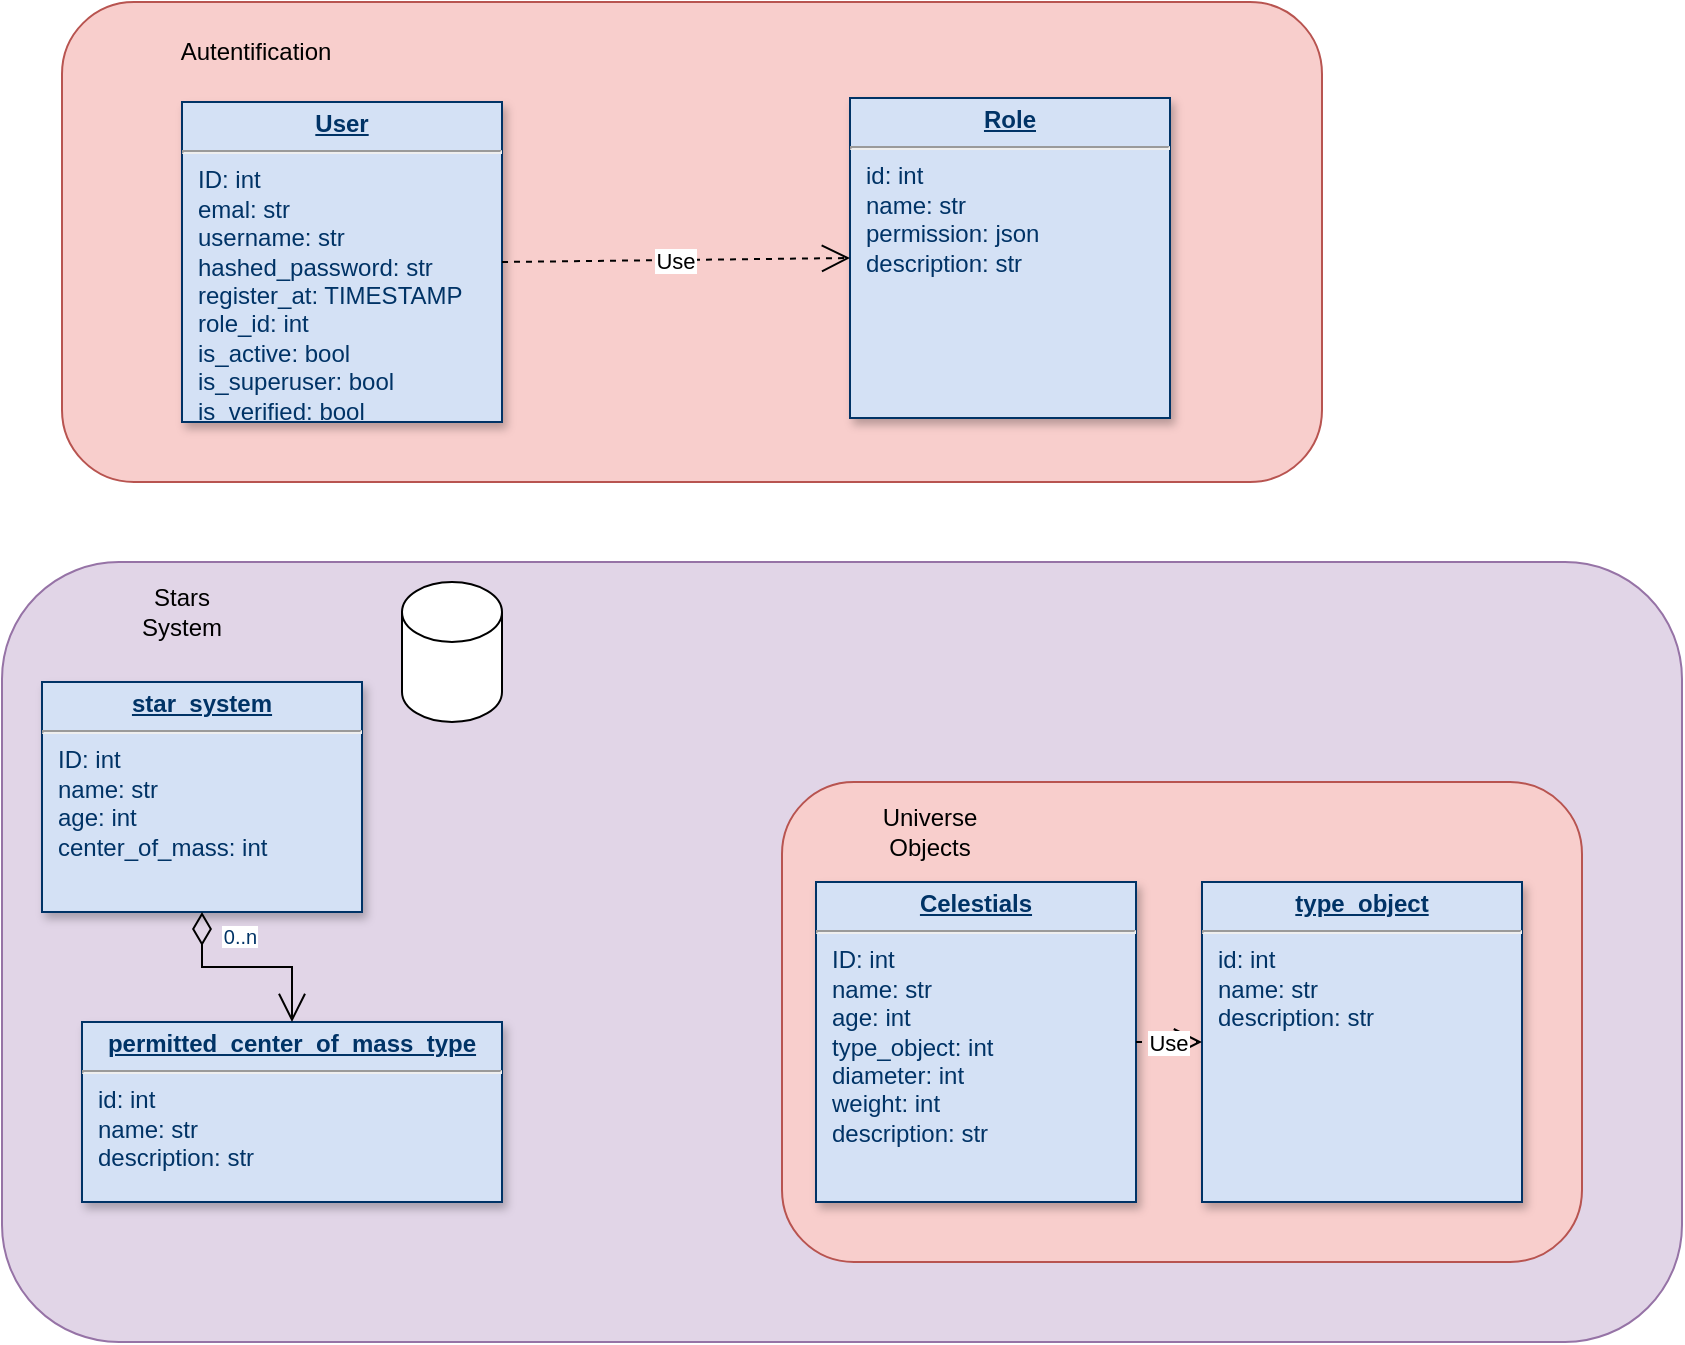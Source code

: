 <mxfile version="21.6.6" type="google">
  <diagram name="Page-1" id="efa7a0a1-bf9b-a30e-e6df-94a7791c09e9">
    <mxGraphModel grid="1" page="1" gridSize="10" guides="1" tooltips="1" connect="1" arrows="1" fold="1" pageScale="1" pageWidth="826" pageHeight="1169" background="none" math="0" shadow="0">
      <root>
        <mxCell id="0" />
        <mxCell id="1" parent="0" />
        <mxCell id="FP6VlUWKxmaWwbaX6bel-142" value="" style="rounded=1;whiteSpace=wrap;html=1;fillColor=#e1d5e7;strokeColor=#9673a6;" vertex="1" parent="1">
          <mxGeometry x="10" y="320" width="840" height="390" as="geometry" />
        </mxCell>
        <mxCell id="FP6VlUWKxmaWwbaX6bel-130" value="" style="rounded=1;whiteSpace=wrap;html=1;fillColor=#f8cecc;strokeColor=#b85450;" vertex="1" parent="1">
          <mxGeometry x="40" y="40" width="630" height="240" as="geometry" />
        </mxCell>
        <mxCell id="FP6VlUWKxmaWwbaX6bel-114" value="&lt;p style=&quot;margin: 0px; margin-top: 4px; text-align: center; text-decoration: underline;&quot;&gt;&lt;strong&gt;User&lt;br&gt;&lt;/strong&gt;&lt;/p&gt;&lt;hr&gt;&lt;p style=&quot;margin: 0px; margin-left: 8px;&quot;&gt;ID: int&lt;br&gt;&lt;/p&gt;&lt;p style=&quot;margin: 0px; margin-left: 8px;&quot;&gt;emal: str&lt;/p&gt;&lt;p style=&quot;margin: 0px; margin-left: 8px;&quot;&gt;username: str&lt;br&gt;&lt;/p&gt;&lt;p style=&quot;margin: 0px; margin-left: 8px;&quot;&gt;hashed_password: str&lt;/p&gt;&lt;p style=&quot;margin: 0px; margin-left: 8px;&quot;&gt;register_at: TIMESTAMP&lt;/p&gt;&lt;p style=&quot;margin: 0px; margin-left: 8px;&quot;&gt;role_id: int&lt;/p&gt;&lt;p style=&quot;margin: 0px; margin-left: 8px;&quot;&gt;is_active: bool&lt;/p&gt;&lt;p style=&quot;margin: 0px; margin-left: 8px;&quot;&gt;is_superuser: bool&lt;/p&gt;&lt;p style=&quot;margin: 0px; margin-left: 8px;&quot;&gt;is_verified: bool&lt;/p&gt;" style="verticalAlign=top;align=left;overflow=fill;fontSize=12;fontFamily=Helvetica;html=1;strokeColor=#003366;shadow=1;fillColor=#D4E1F5;fontColor=#003366" vertex="1" parent="1">
          <mxGeometry x="100.0" y="90.0" width="160" height="160" as="geometry" />
        </mxCell>
        <mxCell id="FP6VlUWKxmaWwbaX6bel-115" value="&lt;p style=&quot;margin: 0px; margin-top: 4px; text-align: center; text-decoration: underline;&quot;&gt;&lt;strong&gt;Role&lt;br&gt;&lt;/strong&gt;&lt;/p&gt;&lt;hr&gt;&lt;p style=&quot;margin: 0px; margin-left: 8px;&quot;&gt;id: int&lt;br&gt;&lt;/p&gt;&lt;p style=&quot;margin: 0px; margin-left: 8px;&quot;&gt;name: str&lt;br&gt;&lt;/p&gt;&lt;p style=&quot;margin: 0px; margin-left: 8px;&quot;&gt;permission: json&lt;/p&gt;&lt;p style=&quot;margin: 0px; margin-left: 8px;&quot;&gt;description: str&lt;br&gt;&lt;/p&gt;" style="verticalAlign=top;align=left;overflow=fill;fontSize=12;fontFamily=Helvetica;html=1;strokeColor=#003366;shadow=1;fillColor=#D4E1F5;fontColor=#003366" vertex="1" parent="1">
          <mxGeometry x="434" y="88.0" width="160" height="160" as="geometry" />
        </mxCell>
        <mxCell id="FP6VlUWKxmaWwbaX6bel-131" value="Autentification" style="text;html=1;strokeColor=none;fillColor=none;align=center;verticalAlign=middle;whiteSpace=wrap;rounded=0;" vertex="1" parent="1">
          <mxGeometry x="107" y="50" width="60" height="30" as="geometry" />
        </mxCell>
        <mxCell id="FP6VlUWKxmaWwbaX6bel-132" value="" style="rounded=1;whiteSpace=wrap;html=1;fillColor=#f8cecc;strokeColor=#b85450;" vertex="1" parent="1">
          <mxGeometry x="400" y="430" width="400" height="240" as="geometry" />
        </mxCell>
        <mxCell id="FP6VlUWKxmaWwbaX6bel-133" value="&lt;p style=&quot;margin: 0px; margin-top: 4px; text-align: center; text-decoration: underline;&quot;&gt;&lt;strong&gt;Celestials&lt;br&gt;&lt;/strong&gt;&lt;/p&gt;&lt;hr&gt;&lt;p style=&quot;margin: 0px; margin-left: 8px;&quot;&gt;ID: int&lt;br&gt;&lt;/p&gt;&lt;p style=&quot;margin: 0px; margin-left: 8px;&quot;&gt;name: str&lt;/p&gt;&lt;p style=&quot;margin: 0px; margin-left: 8px;&quot;&gt;age: int&lt;br&gt;&lt;/p&gt;&lt;p style=&quot;margin: 0px; margin-left: 8px;&quot;&gt;type_object: int&lt;br&gt;&lt;/p&gt;&lt;p style=&quot;margin: 0px; margin-left: 8px;&quot;&gt;diameter: int&lt;br&gt;&lt;/p&gt;&lt;p style=&quot;margin: 0px; margin-left: 8px;&quot;&gt;weight: int&lt;br&gt;&lt;/p&gt;&lt;p style=&quot;margin: 0px; margin-left: 8px;&quot;&gt;description: str&lt;br&gt;&lt;/p&gt;" style="verticalAlign=top;align=left;overflow=fill;fontSize=12;fontFamily=Helvetica;html=1;strokeColor=#003366;shadow=1;fillColor=#D4E1F5;fontColor=#003366" vertex="1" parent="1">
          <mxGeometry x="417" y="480.0" width="160" height="160" as="geometry" />
        </mxCell>
        <mxCell id="FP6VlUWKxmaWwbaX6bel-134" value="&lt;p style=&quot;margin: 0px; margin-top: 4px; text-align: center; text-decoration: underline;&quot;&gt;&lt;strong&gt;type_object&lt;br&gt;&lt;/strong&gt;&lt;/p&gt;&lt;hr&gt;&lt;p style=&quot;margin: 0px; margin-left: 8px;&quot;&gt;id: int&lt;br&gt;&lt;/p&gt;&lt;p style=&quot;margin: 0px; margin-left: 8px;&quot;&gt;name: str&lt;br&gt;&lt;/p&gt;&lt;p style=&quot;margin: 0px; margin-left: 8px;&quot;&gt;description: str&lt;br&gt;&lt;/p&gt;" style="verticalAlign=top;align=left;overflow=fill;fontSize=12;fontFamily=Helvetica;html=1;strokeColor=#003366;shadow=1;fillColor=#D4E1F5;fontColor=#003366" vertex="1" parent="1">
          <mxGeometry x="610" y="480.0" width="160" height="160" as="geometry" />
        </mxCell>
        <mxCell id="FP6VlUWKxmaWwbaX6bel-138" value="Universe Objects" style="text;html=1;strokeColor=none;fillColor=none;align=center;verticalAlign=middle;whiteSpace=wrap;rounded=0;" vertex="1" parent="1">
          <mxGeometry x="444" y="440" width="60" height="30" as="geometry" />
        </mxCell>
        <mxCell id="FP6VlUWKxmaWwbaX6bel-143" value="&lt;p style=&quot;margin: 0px; margin-top: 4px; text-align: center; text-decoration: underline;&quot;&gt;&lt;strong&gt;star_system&lt;br&gt;&lt;/strong&gt;&lt;/p&gt;&lt;hr&gt;&lt;p style=&quot;margin: 0px; margin-left: 8px;&quot;&gt;ID: int&lt;br&gt;&lt;/p&gt;&lt;p style=&quot;margin: 0px; margin-left: 8px;&quot;&gt;name: str&lt;/p&gt;&lt;p style=&quot;margin: 0px; margin-left: 8px;&quot;&gt;age: int&lt;br&gt;&lt;/p&gt;&lt;p style=&quot;margin: 0px; margin-left: 8px;&quot;&gt;center_of_mass: int&lt;br&gt;&lt;/p&gt;" style="verticalAlign=top;align=left;overflow=fill;fontSize=12;fontFamily=Helvetica;html=1;strokeColor=#003366;shadow=1;fillColor=#D4E1F5;fontColor=#003366" vertex="1" parent="1">
          <mxGeometry x="30" y="380" width="160" height="115" as="geometry" />
        </mxCell>
        <mxCell id="FP6VlUWKxmaWwbaX6bel-144" value="&lt;p style=&quot;margin: 0px; margin-top: 4px; text-align: center; text-decoration: underline;&quot;&gt;&lt;strong&gt;permitted_center_of_mass_type&lt;br&gt;&lt;/strong&gt;&lt;/p&gt;&lt;hr&gt;&lt;p style=&quot;margin: 0px; margin-left: 8px;&quot;&gt;id: int&lt;br&gt;&lt;/p&gt;&lt;p style=&quot;margin: 0px; margin-left: 8px;&quot;&gt;name: str&lt;br&gt;&lt;/p&gt;&lt;p style=&quot;margin: 0px; margin-left: 8px;&quot;&gt;description: str&lt;br&gt;&lt;/p&gt;" style="verticalAlign=top;align=left;overflow=fill;fontSize=12;fontFamily=Helvetica;html=1;strokeColor=#003366;shadow=1;fillColor=#D4E1F5;fontColor=#003366" vertex="1" parent="1">
          <mxGeometry x="50" y="550" width="210" height="90" as="geometry" />
        </mxCell>
        <mxCell id="FP6VlUWKxmaWwbaX6bel-145" value="" style="endArrow=open;endSize=12;startArrow=diamondThin;startSize=14;startFill=0;edgeStyle=orthogonalEdgeStyle;rounded=0" edge="1" parent="1" source="FP6VlUWKxmaWwbaX6bel-143" target="FP6VlUWKxmaWwbaX6bel-144">
          <mxGeometry x="519.36" y="180" as="geometry">
            <mxPoint x="300" y="344.5" as="sourcePoint" />
            <mxPoint x="509" y="622.5" as="targetPoint" />
          </mxGeometry>
        </mxCell>
        <mxCell id="FP6VlUWKxmaWwbaX6bel-146" value="0..n" style="resizable=0;align=left;verticalAlign=top;labelBackgroundColor=#ffffff;fontSize=10;strokeColor=#003366;shadow=1;fillColor=#D4E1F5;fontColor=#003366" connectable="0" vertex="1" parent="FP6VlUWKxmaWwbaX6bel-145">
          <mxGeometry x="-1" relative="1" as="geometry">
            <mxPoint x="8.92" as="offset" />
          </mxGeometry>
        </mxCell>
        <mxCell id="FP6VlUWKxmaWwbaX6bel-148" value="Stars System" style="text;html=1;strokeColor=none;fillColor=none;align=center;verticalAlign=middle;whiteSpace=wrap;rounded=0;" vertex="1" parent="1">
          <mxGeometry x="70" y="330" width="60" height="30" as="geometry" />
        </mxCell>
        <mxCell id="FP6VlUWKxmaWwbaX6bel-149" value="Use" style="endArrow=open;endSize=12;dashed=1;entryX=0;entryY=0.5;entryDx=0;entryDy=0;exitX=1;exitY=0.5;exitDx=0;exitDy=0;" edge="1" parent="1" source="FP6VlUWKxmaWwbaX6bel-114" target="FP6VlUWKxmaWwbaX6bel-115">
          <mxGeometry x="430" y="50" as="geometry">
            <mxPoint x="385" y="-10.42" as="sourcePoint" />
            <mxPoint x="264" y="-10.42" as="targetPoint" />
          </mxGeometry>
        </mxCell>
        <mxCell id="FP6VlUWKxmaWwbaX6bel-150" value="Use" style="endArrow=open;endSize=12;dashed=1" edge="1" parent="1" source="FP6VlUWKxmaWwbaX6bel-133" target="FP6VlUWKxmaWwbaX6bel-134">
          <mxGeometry x="430" y="50" as="geometry">
            <mxPoint x="671" y="610" as="sourcePoint" />
            <mxPoint x="550" y="610" as="targetPoint" />
            <Array as="points" />
          </mxGeometry>
        </mxCell>
        <mxCell id="FP6VlUWKxmaWwbaX6bel-151" value="" style="shape=cylinder3;whiteSpace=wrap;html=1;boundedLbl=1;backgroundOutline=1;size=15;" vertex="1" parent="1">
          <mxGeometry x="210" y="330" width="50" height="70" as="geometry" />
        </mxCell>
      </root>
    </mxGraphModel>
  </diagram>
</mxfile>
